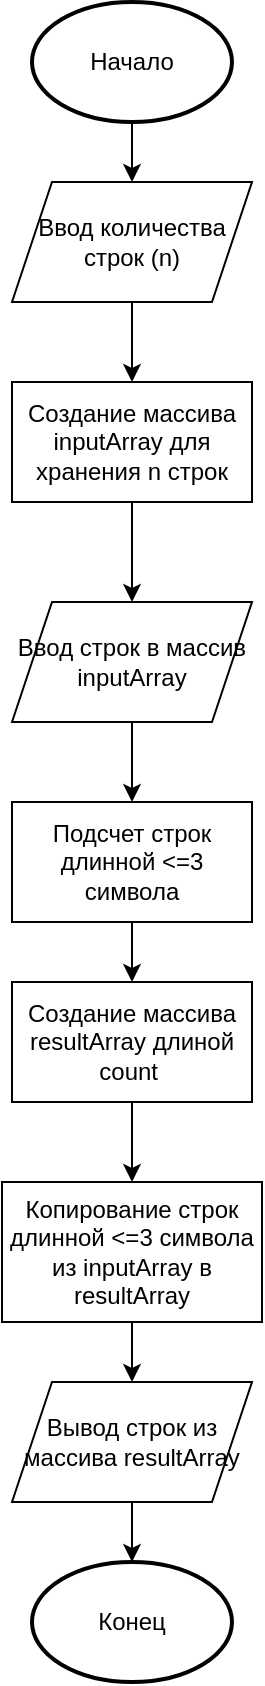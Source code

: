 <mxfile version="24.4.0" type="device">
  <diagram name="Страница — 1" id="xslZlt86nr2c5RU8pi_X">
    <mxGraphModel dx="1913" dy="933" grid="1" gridSize="10" guides="1" tooltips="1" connect="1" arrows="1" fold="1" page="1" pageScale="1" pageWidth="827" pageHeight="1169" math="0" shadow="0">
      <root>
        <mxCell id="0" />
        <mxCell id="1" parent="0" />
        <mxCell id="yxDMbggX4UfyO6kXRKJ_-3" style="edgeStyle=orthogonalEdgeStyle;rounded=0;orthogonalLoop=1;jettySize=auto;html=1;" edge="1" parent="1" source="yxDMbggX4UfyO6kXRKJ_-1" target="yxDMbggX4UfyO6kXRKJ_-2">
          <mxGeometry relative="1" as="geometry" />
        </mxCell>
        <mxCell id="yxDMbggX4UfyO6kXRKJ_-1" value="Начало" style="strokeWidth=2;html=1;shape=mxgraph.flowchart.start_1;whiteSpace=wrap;" vertex="1" parent="1">
          <mxGeometry x="350" y="20" width="100" height="60" as="geometry" />
        </mxCell>
        <mxCell id="yxDMbggX4UfyO6kXRKJ_-5" style="edgeStyle=orthogonalEdgeStyle;rounded=0;orthogonalLoop=1;jettySize=auto;html=1;entryX=0.5;entryY=0;entryDx=0;entryDy=0;" edge="1" parent="1" source="yxDMbggX4UfyO6kXRKJ_-2" target="yxDMbggX4UfyO6kXRKJ_-4">
          <mxGeometry relative="1" as="geometry" />
        </mxCell>
        <mxCell id="yxDMbggX4UfyO6kXRKJ_-2" value="Ввод количества строк (n)" style="shape=parallelogram;perimeter=parallelogramPerimeter;whiteSpace=wrap;html=1;fixedSize=1;" vertex="1" parent="1">
          <mxGeometry x="340" y="110" width="120" height="60" as="geometry" />
        </mxCell>
        <mxCell id="yxDMbggX4UfyO6kXRKJ_-7" style="edgeStyle=orthogonalEdgeStyle;rounded=0;orthogonalLoop=1;jettySize=auto;html=1;entryX=0.5;entryY=0;entryDx=0;entryDy=0;" edge="1" parent="1" source="yxDMbggX4UfyO6kXRKJ_-4" target="yxDMbggX4UfyO6kXRKJ_-6">
          <mxGeometry relative="1" as="geometry" />
        </mxCell>
        <mxCell id="yxDMbggX4UfyO6kXRKJ_-4" value="Создание массива inputArray для хранения n строк" style="rounded=0;whiteSpace=wrap;html=1;" vertex="1" parent="1">
          <mxGeometry x="340" y="210" width="120" height="60" as="geometry" />
        </mxCell>
        <mxCell id="yxDMbggX4UfyO6kXRKJ_-9" style="edgeStyle=orthogonalEdgeStyle;rounded=0;orthogonalLoop=1;jettySize=auto;html=1;" edge="1" parent="1" source="yxDMbggX4UfyO6kXRKJ_-6" target="yxDMbggX4UfyO6kXRKJ_-8">
          <mxGeometry relative="1" as="geometry" />
        </mxCell>
        <mxCell id="yxDMbggX4UfyO6kXRKJ_-6" value="Ввод строк в массив inputArray" style="shape=parallelogram;perimeter=parallelogramPerimeter;whiteSpace=wrap;html=1;fixedSize=1;" vertex="1" parent="1">
          <mxGeometry x="340" y="320" width="120" height="60" as="geometry" />
        </mxCell>
        <mxCell id="yxDMbggX4UfyO6kXRKJ_-11" style="edgeStyle=orthogonalEdgeStyle;rounded=0;orthogonalLoop=1;jettySize=auto;html=1;" edge="1" parent="1" source="yxDMbggX4UfyO6kXRKJ_-8" target="yxDMbggX4UfyO6kXRKJ_-10">
          <mxGeometry relative="1" as="geometry" />
        </mxCell>
        <mxCell id="yxDMbggX4UfyO6kXRKJ_-8" value="Подсчет строк длинной &amp;lt;=3 символа" style="rounded=0;whiteSpace=wrap;html=1;" vertex="1" parent="1">
          <mxGeometry x="340" y="420" width="120" height="60" as="geometry" />
        </mxCell>
        <mxCell id="yxDMbggX4UfyO6kXRKJ_-13" style="edgeStyle=orthogonalEdgeStyle;rounded=0;orthogonalLoop=1;jettySize=auto;html=1;entryX=0.5;entryY=0;entryDx=0;entryDy=0;" edge="1" parent="1" source="yxDMbggX4UfyO6kXRKJ_-10" target="yxDMbggX4UfyO6kXRKJ_-12">
          <mxGeometry relative="1" as="geometry" />
        </mxCell>
        <mxCell id="yxDMbggX4UfyO6kXRKJ_-10" value="Создание массива resultArray длиной count&amp;nbsp;" style="rounded=0;whiteSpace=wrap;html=1;" vertex="1" parent="1">
          <mxGeometry x="340" y="510" width="120" height="60" as="geometry" />
        </mxCell>
        <mxCell id="yxDMbggX4UfyO6kXRKJ_-15" style="edgeStyle=orthogonalEdgeStyle;rounded=0;orthogonalLoop=1;jettySize=auto;html=1;" edge="1" parent="1" source="yxDMbggX4UfyO6kXRKJ_-12" target="yxDMbggX4UfyO6kXRKJ_-14">
          <mxGeometry relative="1" as="geometry" />
        </mxCell>
        <mxCell id="yxDMbggX4UfyO6kXRKJ_-12" value="Копирование строк длинной &amp;lt;=3 символа из inputArray в resultArray" style="rounded=0;whiteSpace=wrap;html=1;" vertex="1" parent="1">
          <mxGeometry x="335" y="610" width="130" height="70" as="geometry" />
        </mxCell>
        <mxCell id="yxDMbggX4UfyO6kXRKJ_-14" value="Вывод строк из массива resultArray" style="shape=parallelogram;perimeter=parallelogramPerimeter;whiteSpace=wrap;html=1;fixedSize=1;" vertex="1" parent="1">
          <mxGeometry x="340" y="710" width="120" height="60" as="geometry" />
        </mxCell>
        <mxCell id="yxDMbggX4UfyO6kXRKJ_-16" value="Конец" style="strokeWidth=2;html=1;shape=mxgraph.flowchart.start_1;whiteSpace=wrap;" vertex="1" parent="1">
          <mxGeometry x="350" y="800" width="100" height="60" as="geometry" />
        </mxCell>
        <mxCell id="yxDMbggX4UfyO6kXRKJ_-17" style="edgeStyle=orthogonalEdgeStyle;rounded=0;orthogonalLoop=1;jettySize=auto;html=1;entryX=0.5;entryY=0;entryDx=0;entryDy=0;entryPerimeter=0;" edge="1" parent="1" source="yxDMbggX4UfyO6kXRKJ_-14" target="yxDMbggX4UfyO6kXRKJ_-16">
          <mxGeometry relative="1" as="geometry" />
        </mxCell>
      </root>
    </mxGraphModel>
  </diagram>
</mxfile>
